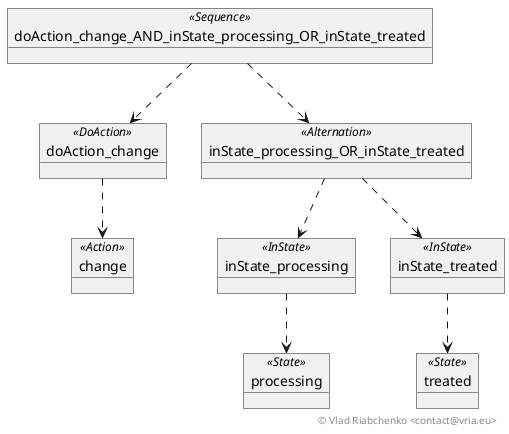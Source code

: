 @startuml

object doAction_change_AND_inState_processing_OR_inState_treated << Sequence >> {
}

object doAction_change << DoAction >> {
}

object change << Action >> {
}

object inState_processing_OR_inState_treated << Alternation >> {
}

object inState_processing << InState >> {
}

object processing << State >> {
}

object inState_treated << InState >> {
}

object treated << State >> {
}

doAction_change_AND_inState_processing_OR_inState_treated .down.> doAction_change
doAction_change .down.> change
doAction_change_AND_inState_processing_OR_inState_treated .down.> inState_processing_OR_inState_treated
inState_processing_OR_inState_treated .down.> inState_processing
inState_processing .down.> processing
inState_processing_OR_inState_treated .down.> inState_treated
inState_treated .down.> treated

right footer © Vlad Riabchenko <contact@vria.eu>

@enduml
